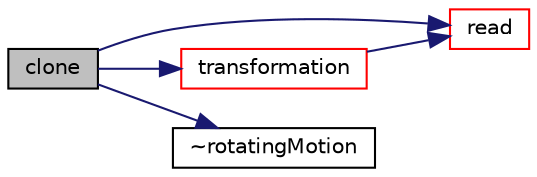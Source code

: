 digraph "clone"
{
  bgcolor="transparent";
  edge [fontname="Helvetica",fontsize="10",labelfontname="Helvetica",labelfontsize="10"];
  node [fontname="Helvetica",fontsize="10",shape=record];
  rankdir="LR";
  Node1 [label="clone",height=0.2,width=0.4,color="black", fillcolor="grey75", style="filled", fontcolor="black"];
  Node1 -> Node2 [color="midnightblue",fontsize="10",style="solid",fontname="Helvetica"];
  Node2 [label="read",height=0.2,width=0.4,color="red",URL="$a02278.html#afeed4512a4be2653bc44cb43a1ae0788",tooltip="Update properties from given dictionary. "];
  Node1 -> Node3 [color="midnightblue",fontsize="10",style="solid",fontname="Helvetica"];
  Node3 [label="transformation",height=0.2,width=0.4,color="red",URL="$a02278.html#a81f0dd436b8f71ebb3ed3d093d828a2f",tooltip="Return the solid-body motion transformation septernion. "];
  Node3 -> Node2 [color="midnightblue",fontsize="10",style="solid",fontname="Helvetica"];
  Node1 -> Node4 [color="midnightblue",fontsize="10",style="solid",fontname="Helvetica"];
  Node4 [label="~rotatingMotion",height=0.2,width=0.4,color="black",URL="$a02278.html#aaa8e5b7541541274550b0d9bfe90aa7c",tooltip="Destructor. "];
}
